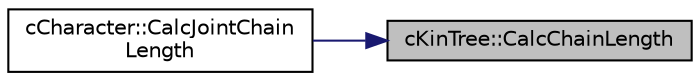 digraph "cKinTree::CalcChainLength"
{
 // LATEX_PDF_SIZE
  edge [fontname="Helvetica",fontsize="10",labelfontname="Helvetica",labelfontsize="10"];
  node [fontname="Helvetica",fontsize="10",shape=record];
  rankdir="RL";
  Node1 [label="cKinTree::CalcChainLength",height=0.2,width=0.4,color="black", fillcolor="grey75", style="filled", fontcolor="black",tooltip=" "];
  Node1 -> Node2 [dir="back",color="midnightblue",fontsize="10",style="solid",fontname="Helvetica"];
  Node2 [label="cCharacter::CalcJointChain\lLength",height=0.2,width=0.4,color="black", fillcolor="white", style="filled",URL="$classc_character.html#aec175b6804ec34f8b970c814a661b764",tooltip=" "];
}
